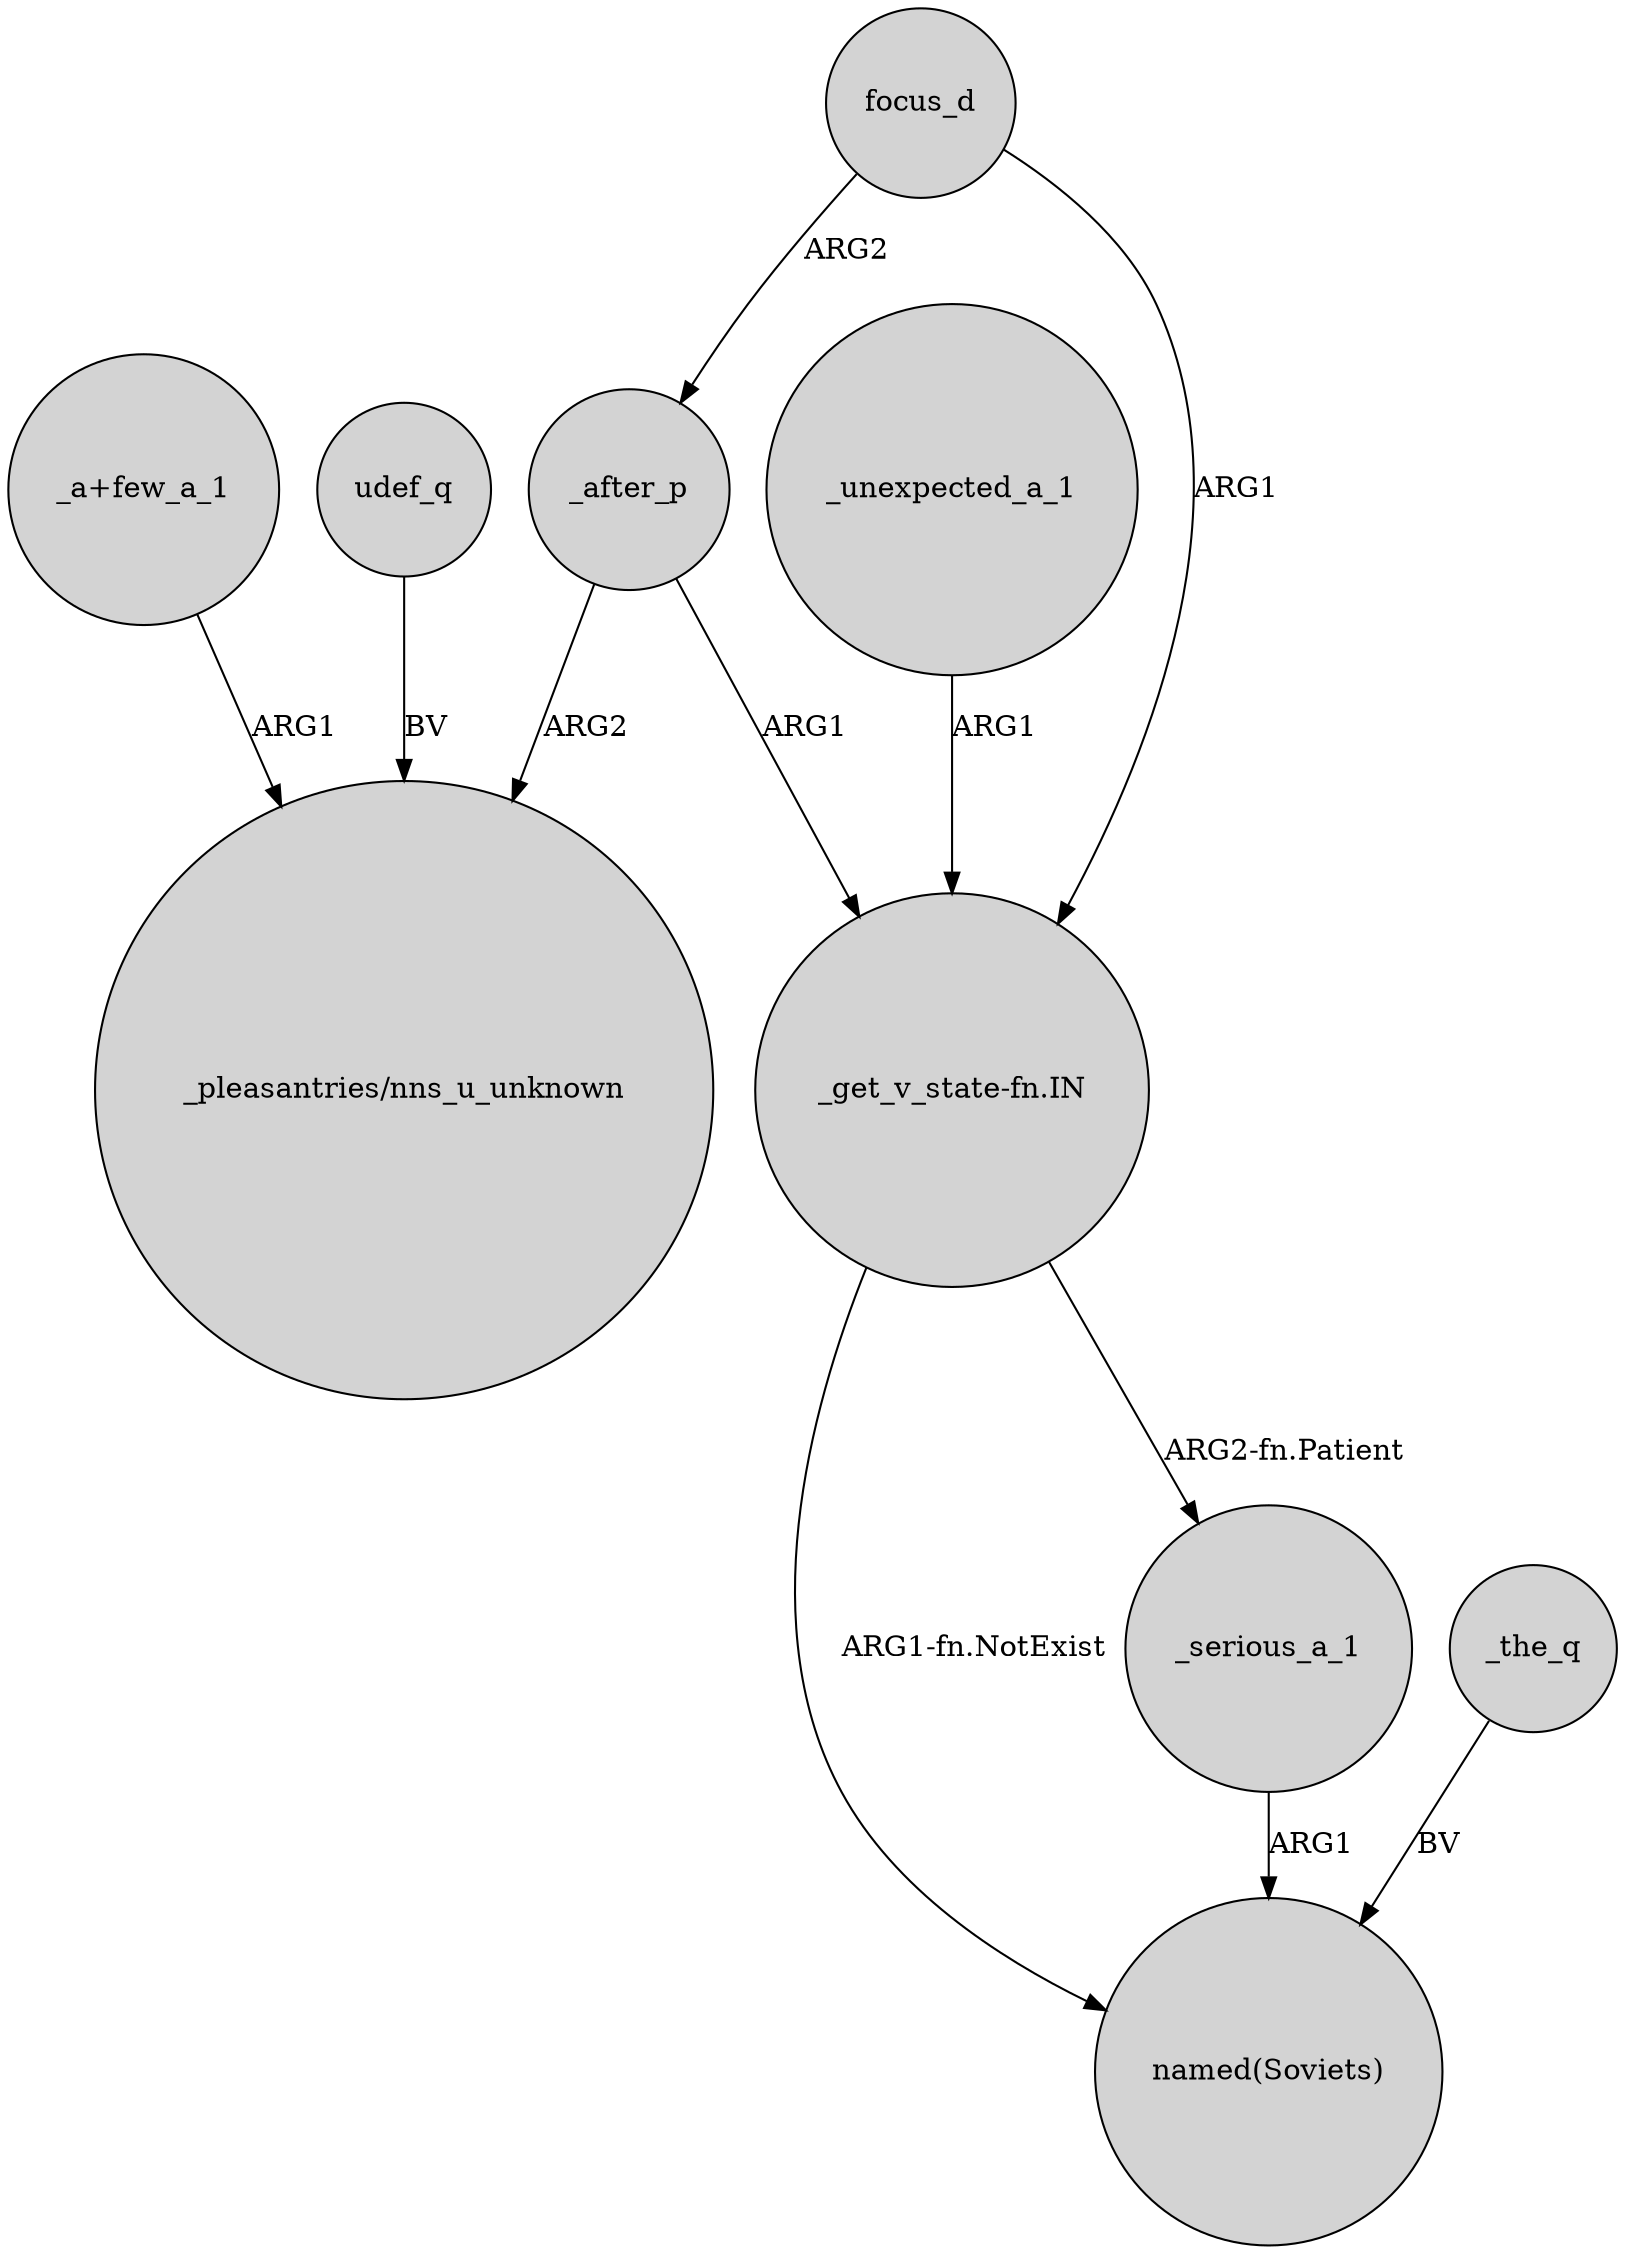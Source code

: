 digraph {
	node [shape=circle style=filled]
	_unexpected_a_1 -> "_get_v_state-fn.IN" [label=ARG1]
	"_a+few_a_1" -> "_pleasantries/nns_u_unknown" [label=ARG1]
	"_get_v_state-fn.IN" -> "named(Soviets)" [label="ARG1-fn.NotExist"]
	_after_p -> "_pleasantries/nns_u_unknown" [label=ARG2]
	_serious_a_1 -> "named(Soviets)" [label=ARG1]
	focus_d -> _after_p [label=ARG2]
	"_get_v_state-fn.IN" -> _serious_a_1 [label="ARG2-fn.Patient"]
	_after_p -> "_get_v_state-fn.IN" [label=ARG1]
	focus_d -> "_get_v_state-fn.IN" [label=ARG1]
	udef_q -> "_pleasantries/nns_u_unknown" [label=BV]
	_the_q -> "named(Soviets)" [label=BV]
}
